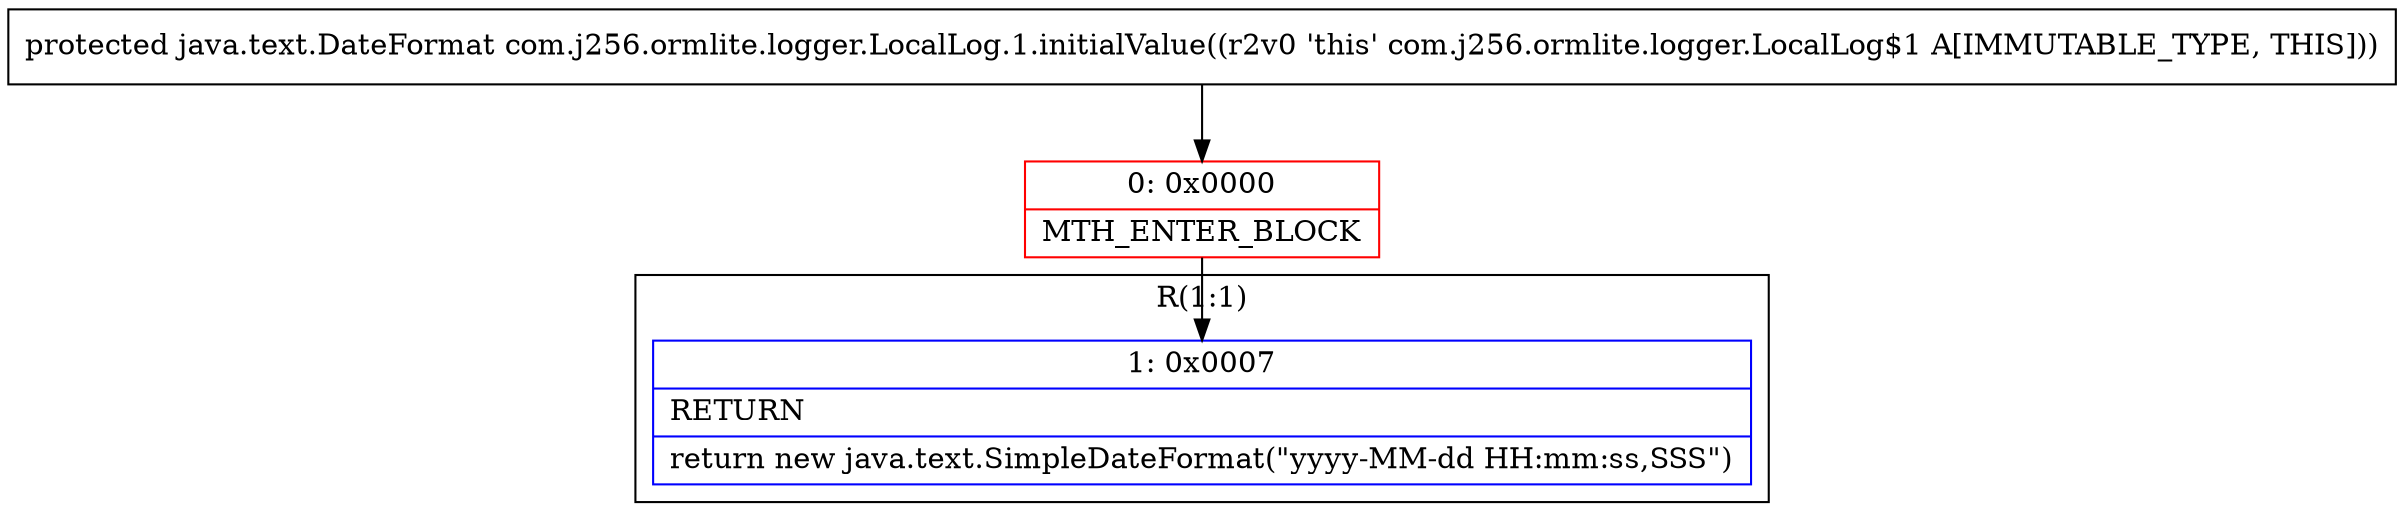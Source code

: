 digraph "CFG forcom.j256.ormlite.logger.LocalLog.1.initialValue()Ljava\/text\/DateFormat;" {
subgraph cluster_Region_1614314652 {
label = "R(1:1)";
node [shape=record,color=blue];
Node_1 [shape=record,label="{1\:\ 0x0007|RETURN\l|return new java.text.SimpleDateFormat(\"yyyy\-MM\-dd HH:mm:ss,SSS\")\l}"];
}
Node_0 [shape=record,color=red,label="{0\:\ 0x0000|MTH_ENTER_BLOCK\l}"];
MethodNode[shape=record,label="{protected java.text.DateFormat com.j256.ormlite.logger.LocalLog.1.initialValue((r2v0 'this' com.j256.ormlite.logger.LocalLog$1 A[IMMUTABLE_TYPE, THIS])) }"];
MethodNode -> Node_0;
Node_0 -> Node_1;
}

